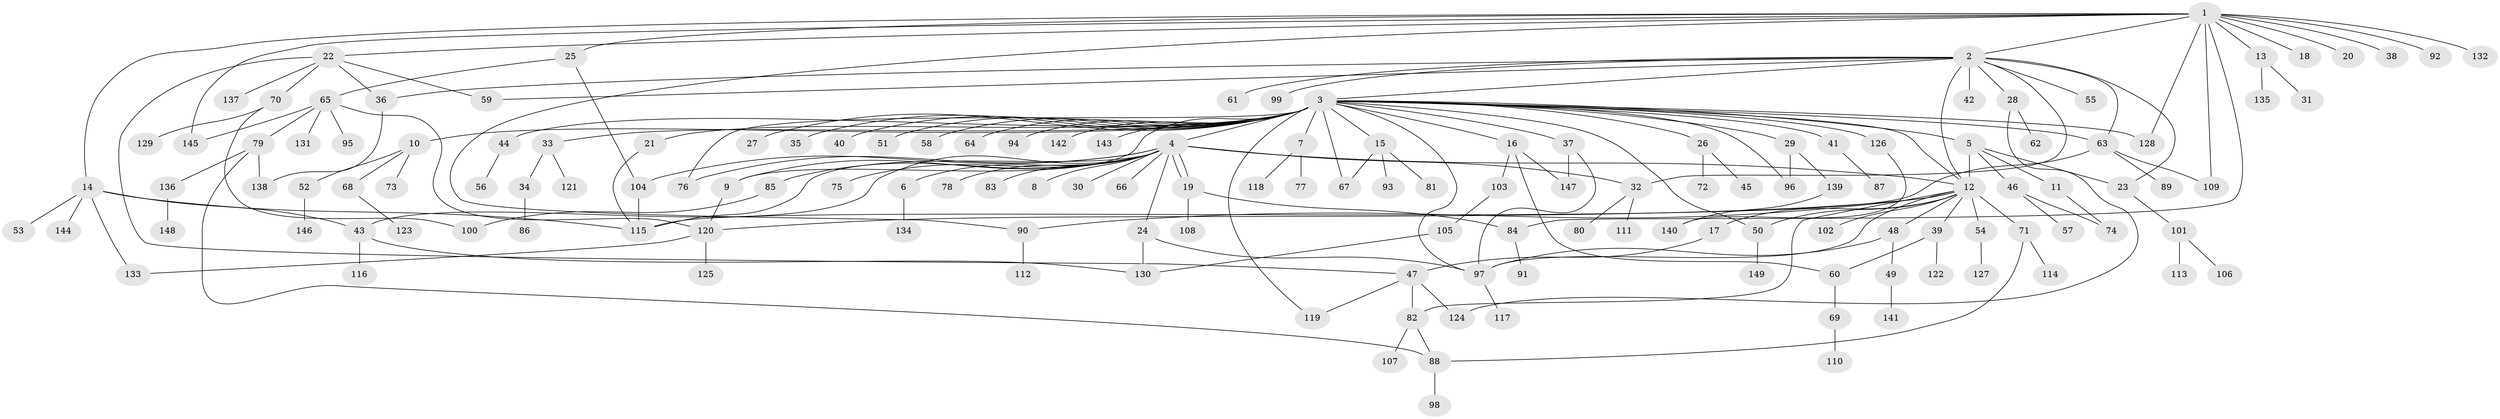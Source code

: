 // coarse degree distribution, {19: 0.017391304347826087, 15: 0.008695652173913044, 35: 0.008695652173913044, 1: 0.5043478260869565, 2: 0.24347826086956523, 3: 0.13043478260869565, 4: 0.02608695652173913, 14: 0.008695652173913044, 5: 0.017391304347826087, 6: 0.02608695652173913, 9: 0.008695652173913044}
// Generated by graph-tools (version 1.1) at 2025/23/03/03/25 07:23:49]
// undirected, 149 vertices, 194 edges
graph export_dot {
graph [start="1"]
  node [color=gray90,style=filled];
  1;
  2;
  3;
  4;
  5;
  6;
  7;
  8;
  9;
  10;
  11;
  12;
  13;
  14;
  15;
  16;
  17;
  18;
  19;
  20;
  21;
  22;
  23;
  24;
  25;
  26;
  27;
  28;
  29;
  30;
  31;
  32;
  33;
  34;
  35;
  36;
  37;
  38;
  39;
  40;
  41;
  42;
  43;
  44;
  45;
  46;
  47;
  48;
  49;
  50;
  51;
  52;
  53;
  54;
  55;
  56;
  57;
  58;
  59;
  60;
  61;
  62;
  63;
  64;
  65;
  66;
  67;
  68;
  69;
  70;
  71;
  72;
  73;
  74;
  75;
  76;
  77;
  78;
  79;
  80;
  81;
  82;
  83;
  84;
  85;
  86;
  87;
  88;
  89;
  90;
  91;
  92;
  93;
  94;
  95;
  96;
  97;
  98;
  99;
  100;
  101;
  102;
  103;
  104;
  105;
  106;
  107;
  108;
  109;
  110;
  111;
  112;
  113;
  114;
  115;
  116;
  117;
  118;
  119;
  120;
  121;
  122;
  123;
  124;
  125;
  126;
  127;
  128;
  129;
  130;
  131;
  132;
  133;
  134;
  135;
  136;
  137;
  138;
  139;
  140;
  141;
  142;
  143;
  144;
  145;
  146;
  147;
  148;
  149;
  1 -- 2;
  1 -- 13;
  1 -- 14;
  1 -- 18;
  1 -- 20;
  1 -- 22;
  1 -- 25;
  1 -- 38;
  1 -- 84;
  1 -- 90;
  1 -- 92;
  1 -- 109;
  1 -- 128;
  1 -- 132;
  1 -- 145;
  2 -- 3;
  2 -- 12;
  2 -- 23;
  2 -- 28;
  2 -- 32;
  2 -- 36;
  2 -- 42;
  2 -- 55;
  2 -- 59;
  2 -- 61;
  2 -- 63;
  2 -- 99;
  3 -- 4;
  3 -- 5;
  3 -- 7;
  3 -- 9;
  3 -- 10;
  3 -- 12;
  3 -- 15;
  3 -- 16;
  3 -- 21;
  3 -- 26;
  3 -- 27;
  3 -- 29;
  3 -- 33;
  3 -- 35;
  3 -- 37;
  3 -- 40;
  3 -- 41;
  3 -- 44;
  3 -- 50;
  3 -- 51;
  3 -- 58;
  3 -- 63;
  3 -- 64;
  3 -- 67;
  3 -- 76;
  3 -- 94;
  3 -- 96;
  3 -- 97;
  3 -- 119;
  3 -- 126;
  3 -- 128;
  3 -- 142;
  3 -- 143;
  4 -- 6;
  4 -- 8;
  4 -- 9;
  4 -- 12;
  4 -- 19;
  4 -- 19;
  4 -- 24;
  4 -- 30;
  4 -- 32;
  4 -- 43;
  4 -- 66;
  4 -- 75;
  4 -- 76;
  4 -- 78;
  4 -- 83;
  4 -- 85;
  4 -- 104;
  4 -- 115;
  5 -- 11;
  5 -- 12;
  5 -- 23;
  5 -- 46;
  6 -- 134;
  7 -- 77;
  7 -- 118;
  9 -- 120;
  10 -- 52;
  10 -- 68;
  10 -- 73;
  11 -- 74;
  12 -- 17;
  12 -- 39;
  12 -- 48;
  12 -- 50;
  12 -- 54;
  12 -- 71;
  12 -- 82;
  12 -- 90;
  12 -- 97;
  12 -- 102;
  12 -- 120;
  13 -- 31;
  13 -- 135;
  14 -- 43;
  14 -- 53;
  14 -- 115;
  14 -- 133;
  14 -- 144;
  15 -- 67;
  15 -- 81;
  15 -- 93;
  16 -- 60;
  16 -- 103;
  16 -- 147;
  17 -- 47;
  19 -- 84;
  19 -- 108;
  21 -- 115;
  22 -- 36;
  22 -- 47;
  22 -- 59;
  22 -- 70;
  22 -- 137;
  23 -- 101;
  24 -- 97;
  24 -- 130;
  25 -- 65;
  25 -- 104;
  26 -- 45;
  26 -- 72;
  28 -- 62;
  28 -- 124;
  29 -- 96;
  29 -- 139;
  32 -- 80;
  32 -- 111;
  33 -- 34;
  33 -- 121;
  34 -- 86;
  36 -- 138;
  37 -- 97;
  37 -- 147;
  39 -- 60;
  39 -- 122;
  41 -- 87;
  43 -- 116;
  43 -- 130;
  44 -- 56;
  46 -- 57;
  46 -- 74;
  47 -- 82;
  47 -- 119;
  47 -- 124;
  48 -- 49;
  48 -- 97;
  49 -- 141;
  50 -- 149;
  52 -- 146;
  54 -- 127;
  60 -- 69;
  63 -- 89;
  63 -- 109;
  63 -- 115;
  65 -- 79;
  65 -- 95;
  65 -- 120;
  65 -- 131;
  65 -- 145;
  68 -- 123;
  69 -- 110;
  70 -- 100;
  70 -- 129;
  71 -- 88;
  71 -- 114;
  79 -- 88;
  79 -- 136;
  79 -- 138;
  82 -- 88;
  82 -- 107;
  84 -- 91;
  85 -- 100;
  88 -- 98;
  90 -- 112;
  97 -- 117;
  101 -- 106;
  101 -- 113;
  103 -- 105;
  104 -- 115;
  105 -- 130;
  120 -- 125;
  120 -- 133;
  126 -- 140;
  136 -- 148;
  139 -- 140;
}

